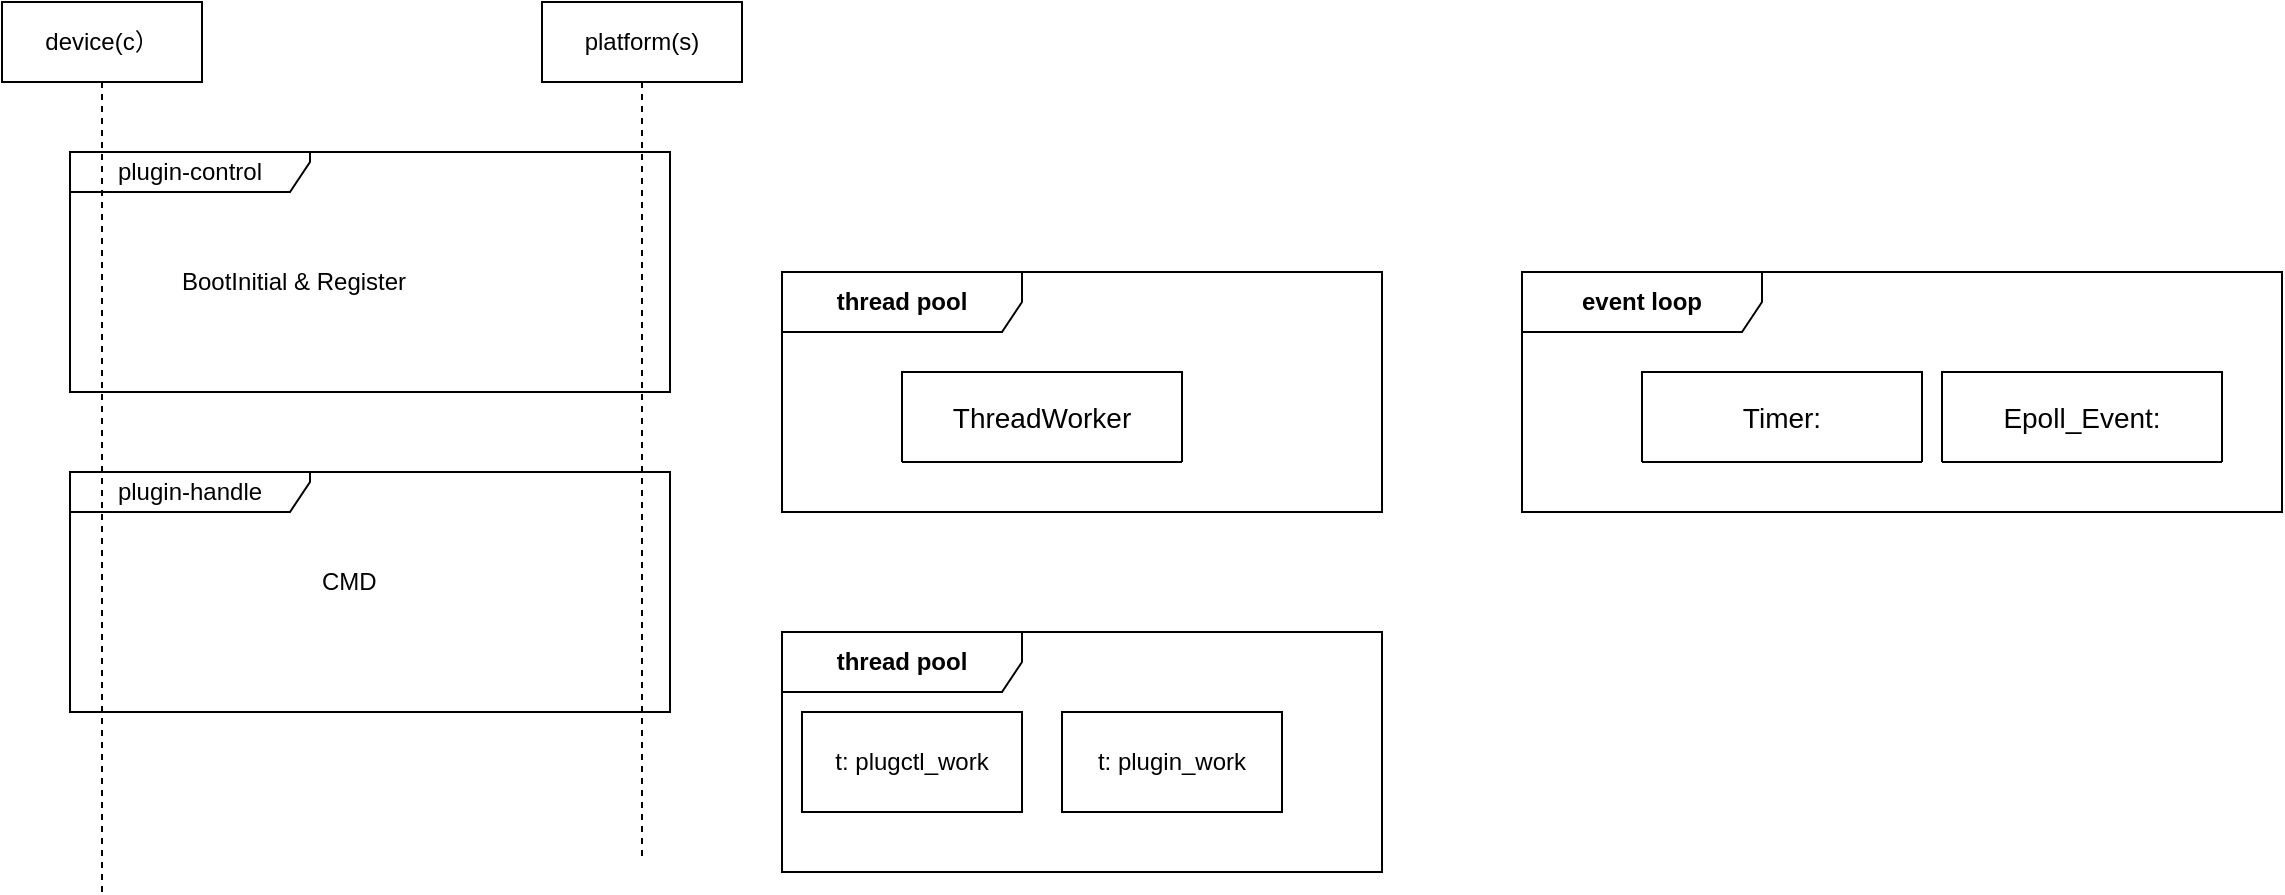 <mxfile version="21.7.2" type="github">
  <diagram name="Page-1" id="wFGCldTrQh_1a03lcc_g">
    <mxGraphModel dx="1046" dy="656" grid="1" gridSize="10" guides="1" tooltips="1" connect="1" arrows="1" fold="1" page="1" pageScale="1" pageWidth="827" pageHeight="1169" math="0" shadow="0">
      <root>
        <mxCell id="0" />
        <mxCell id="1" parent="0" />
        <mxCell id="JE6NSwY4tuIdZxAV2fhx-18" value="" style="group" vertex="1" connectable="0" parent="1">
          <mxGeometry x="114" y="300" width="300" height="120" as="geometry" />
        </mxCell>
        <mxCell id="JE6NSwY4tuIdZxAV2fhx-17" value="CMD" style="text;strokeColor=none;fillColor=none;align=left;verticalAlign=middle;spacingLeft=4;spacingRight=4;overflow=hidden;points=[[0,0.5],[1,0.5]];portConstraint=eastwest;rotatable=0;whiteSpace=wrap;html=1;" vertex="1" parent="JE6NSwY4tuIdZxAV2fhx-18">
          <mxGeometry x="120" y="40" width="126" height="30" as="geometry" />
        </mxCell>
        <mxCell id="JE6NSwY4tuIdZxAV2fhx-16" value="plugin-handle" style="shape=umlFrame;whiteSpace=wrap;html=1;pointerEvents=0;width=120;height=20;" vertex="1" parent="JE6NSwY4tuIdZxAV2fhx-18">
          <mxGeometry width="300" height="120" as="geometry" />
        </mxCell>
        <mxCell id="JE6NSwY4tuIdZxAV2fhx-14" value="" style="group" vertex="1" connectable="0" parent="1">
          <mxGeometry x="114" y="140" width="300" height="120" as="geometry" />
        </mxCell>
        <mxCell id="JE6NSwY4tuIdZxAV2fhx-12" value="plugin-control" style="shape=umlFrame;whiteSpace=wrap;html=1;pointerEvents=0;width=120;height=20;" vertex="1" parent="JE6NSwY4tuIdZxAV2fhx-14">
          <mxGeometry width="300" height="120" as="geometry" />
        </mxCell>
        <mxCell id="JE6NSwY4tuIdZxAV2fhx-13" value="BootInitial &amp;amp; Register" style="text;strokeColor=none;fillColor=none;align=left;verticalAlign=middle;spacingLeft=4;spacingRight=4;overflow=hidden;points=[[0,0.5],[1,0.5]];portConstraint=eastwest;rotatable=0;whiteSpace=wrap;html=1;" vertex="1" parent="JE6NSwY4tuIdZxAV2fhx-14">
          <mxGeometry x="50" y="50" width="126" height="30" as="geometry" />
        </mxCell>
        <mxCell id="JE6NSwY4tuIdZxAV2fhx-11" value="device(c）" style="shape=umlLifeline;perimeter=lifelinePerimeter;whiteSpace=wrap;html=1;container=1;dropTarget=0;collapsible=0;recursiveResize=0;outlineConnect=0;portConstraint=eastwest;newEdgeStyle={&quot;curved&quot;:0,&quot;rounded&quot;:0};" vertex="1" parent="1">
          <mxGeometry x="80" y="65" width="100" height="445" as="geometry" />
        </mxCell>
        <mxCell id="JE6NSwY4tuIdZxAV2fhx-10" value="platform(s)" style="shape=umlLifeline;perimeter=lifelinePerimeter;whiteSpace=wrap;html=1;container=1;dropTarget=0;collapsible=0;recursiveResize=0;outlineConnect=0;portConstraint=eastwest;newEdgeStyle={&quot;curved&quot;:0,&quot;rounded&quot;:0};" vertex="1" parent="1">
          <mxGeometry x="350" y="65" width="100" height="430" as="geometry" />
        </mxCell>
        <mxCell id="JE6NSwY4tuIdZxAV2fhx-29" value="&lt;font style=&quot;font-size: 12px;&quot;&gt;&lt;b&gt;thread pool&lt;/b&gt;&lt;/font&gt;" style="shape=umlFrame;whiteSpace=wrap;html=1;pointerEvents=0;width=120;height=30;container=0;" vertex="1" parent="1">
          <mxGeometry x="470" y="200" width="300" height="120" as="geometry" />
        </mxCell>
        <mxCell id="JE6NSwY4tuIdZxAV2fhx-30" value="ThreadWorker" style="swimlane;childLayout=stackLayout;horizontal=1;startSize=50;horizontalStack=0;rounded=1;fontSize=14;fontStyle=0;strokeWidth=1;resizeParent=0;resizeLast=1;shadow=0;dashed=0;align=center;arcSize=4;whiteSpace=wrap;html=1;" vertex="1" collapsed="1" parent="1">
          <mxGeometry x="530" y="250" width="140" height="45" as="geometry">
            <mxRectangle x="530" y="250" width="160" height="120" as="alternateBounds" />
          </mxGeometry>
        </mxCell>
        <mxCell id="JE6NSwY4tuIdZxAV2fhx-31" value="+Attribute1&#xa;+Attribute2&#xa;+Attribute3" style="align=left;strokeColor=none;fillColor=none;spacingLeft=4;fontSize=12;verticalAlign=top;resizable=0;rotatable=0;part=1;html=1;" vertex="1" parent="JE6NSwY4tuIdZxAV2fhx-30">
          <mxGeometry y="50" width="160" height="70" as="geometry" />
        </mxCell>
        <mxCell id="JE6NSwY4tuIdZxAV2fhx-32" value="&lt;font style=&quot;font-size: 12px;&quot;&gt;&lt;b&gt;thread pool&lt;/b&gt;&lt;/font&gt;" style="shape=umlFrame;whiteSpace=wrap;html=1;pointerEvents=0;width=120;height=30;container=0;" vertex="1" parent="1">
          <mxGeometry x="470" y="380" width="300" height="120" as="geometry" />
        </mxCell>
        <mxCell id="JE6NSwY4tuIdZxAV2fhx-35" value="t:&amp;nbsp;plugctl_work" style="html=1;whiteSpace=wrap;" vertex="1" parent="1">
          <mxGeometry x="480" y="420" width="110" height="50" as="geometry" />
        </mxCell>
        <mxCell id="JE6NSwY4tuIdZxAV2fhx-36" value="t:&amp;nbsp;plugin_work" style="html=1;whiteSpace=wrap;" vertex="1" parent="1">
          <mxGeometry x="610" y="420" width="110" height="50" as="geometry" />
        </mxCell>
        <mxCell id="JE6NSwY4tuIdZxAV2fhx-37" value="&lt;font style=&quot;font-size: 12px;&quot;&gt;&lt;b&gt;event loop&lt;/b&gt;&lt;/font&gt;" style="shape=umlFrame;whiteSpace=wrap;html=1;pointerEvents=0;width=120;height=30;container=0;" vertex="1" parent="1">
          <mxGeometry x="840" y="200" width="380" height="120" as="geometry" />
        </mxCell>
        <mxCell id="JE6NSwY4tuIdZxAV2fhx-38" value="Timer:" style="swimlane;childLayout=stackLayout;horizontal=1;startSize=50;horizontalStack=0;rounded=1;fontSize=14;fontStyle=0;strokeWidth=1;resizeParent=0;resizeLast=1;shadow=0;dashed=0;align=center;arcSize=4;whiteSpace=wrap;html=1;" vertex="1" collapsed="1" parent="1">
          <mxGeometry x="900" y="250" width="140" height="45" as="geometry">
            <mxRectangle x="530" y="250" width="160" height="120" as="alternateBounds" />
          </mxGeometry>
        </mxCell>
        <mxCell id="JE6NSwY4tuIdZxAV2fhx-39" value="+Attribute1&#xa;+Attribute2&#xa;+Attribute3" style="align=left;strokeColor=none;fillColor=none;spacingLeft=4;fontSize=12;verticalAlign=top;resizable=0;rotatable=0;part=1;html=1;" vertex="1" parent="JE6NSwY4tuIdZxAV2fhx-38">
          <mxGeometry y="50" width="160" height="70" as="geometry" />
        </mxCell>
        <mxCell id="JE6NSwY4tuIdZxAV2fhx-40" value="Epoll_Event:" style="swimlane;childLayout=stackLayout;horizontal=1;startSize=50;horizontalStack=0;rounded=1;fontSize=14;fontStyle=0;strokeWidth=1;resizeParent=0;resizeLast=1;shadow=0;dashed=0;align=center;arcSize=4;whiteSpace=wrap;html=1;" vertex="1" collapsed="1" parent="1">
          <mxGeometry x="1050" y="250" width="140" height="45" as="geometry">
            <mxRectangle x="530" y="250" width="160" height="120" as="alternateBounds" />
          </mxGeometry>
        </mxCell>
        <mxCell id="JE6NSwY4tuIdZxAV2fhx-41" value="+Attribute1&#xa;+Attribute2&#xa;+Attribute3" style="align=left;strokeColor=none;fillColor=none;spacingLeft=4;fontSize=12;verticalAlign=top;resizable=0;rotatable=0;part=1;html=1;" vertex="1" parent="JE6NSwY4tuIdZxAV2fhx-40">
          <mxGeometry y="50" width="160" height="70" as="geometry" />
        </mxCell>
      </root>
    </mxGraphModel>
  </diagram>
</mxfile>
